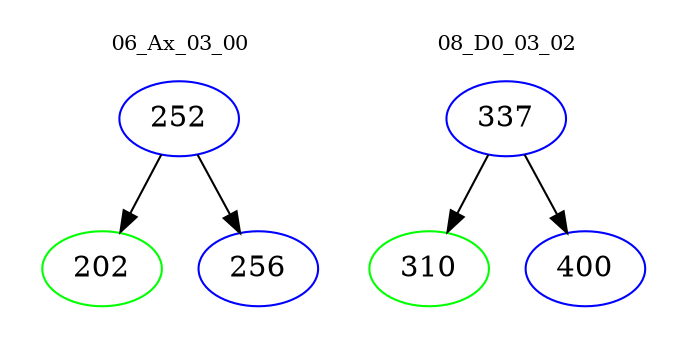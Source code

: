 digraph{
subgraph cluster_0 {
color = white
label = "06_Ax_03_00";
fontsize=10;
T0_252 [label="252", color="blue"]
T0_252 -> T0_202 [color="black"]
T0_202 [label="202", color="green"]
T0_252 -> T0_256 [color="black"]
T0_256 [label="256", color="blue"]
}
subgraph cluster_1 {
color = white
label = "08_D0_03_02";
fontsize=10;
T1_337 [label="337", color="blue"]
T1_337 -> T1_310 [color="black"]
T1_310 [label="310", color="green"]
T1_337 -> T1_400 [color="black"]
T1_400 [label="400", color="blue"]
}
}
